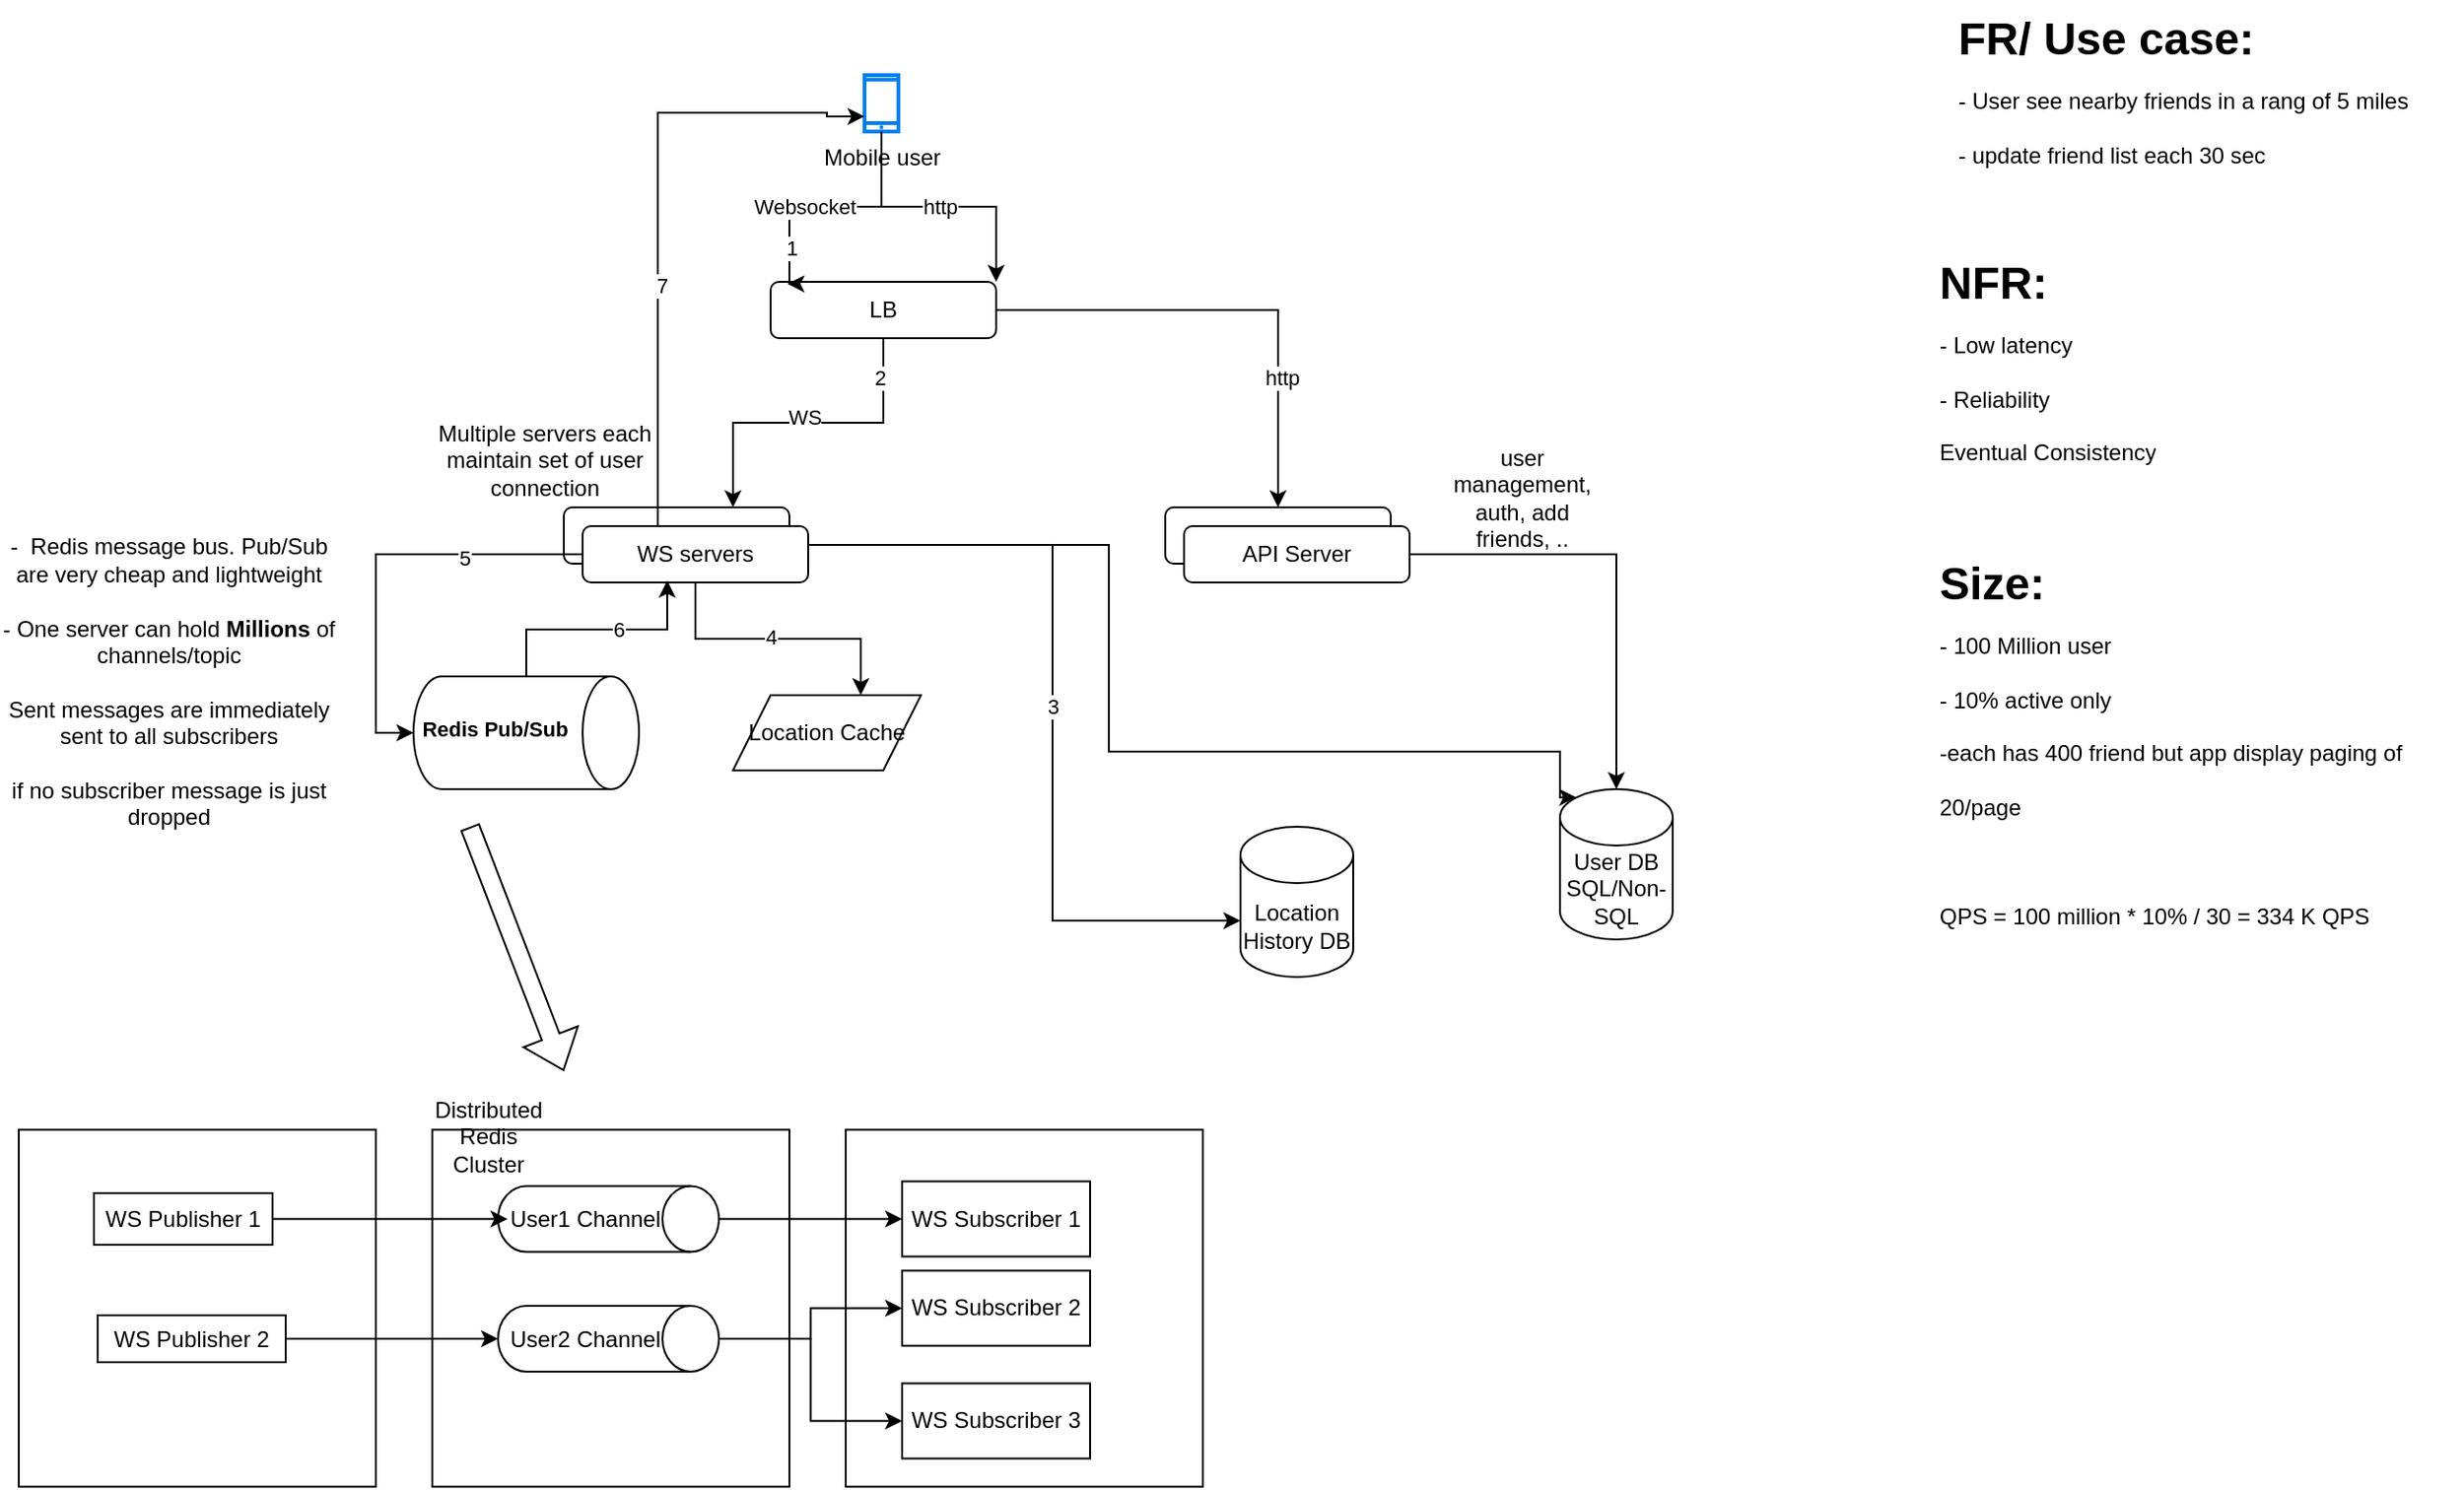 <mxfile version="24.7.17">
  <diagram name="Page-1" id="cagw17x6ftYsTEXhxTAl">
    <mxGraphModel dx="2284" dy="717" grid="1" gridSize="10" guides="1" tooltips="1" connect="1" arrows="1" fold="1" page="1" pageScale="1" pageWidth="850" pageHeight="1100" math="0" shadow="0">
      <root>
        <mxCell id="0" />
        <mxCell id="1" parent="0" />
        <mxCell id="t4TClTuSQzGhTtpf5ES--4" style="edgeStyle=orthogonalEdgeStyle;rounded=0;orthogonalLoop=1;jettySize=auto;html=1;entryX=1;entryY=0;entryDx=0;entryDy=0;" edge="1" parent="1" source="t4TClTuSQzGhTtpf5ES--1" target="t4TClTuSQzGhTtpf5ES--2">
          <mxGeometry relative="1" as="geometry" />
        </mxCell>
        <mxCell id="t4TClTuSQzGhTtpf5ES--6" value="http" style="edgeLabel;html=1;align=center;verticalAlign=middle;resizable=0;points=[];" vertex="1" connectable="0" parent="t4TClTuSQzGhTtpf5ES--4">
          <mxGeometry x="0.007" relative="1" as="geometry">
            <mxPoint as="offset" />
          </mxGeometry>
        </mxCell>
        <mxCell id="t4TClTuSQzGhTtpf5ES--1" value="Mobile user" style="html=1;verticalLabelPosition=bottom;align=center;labelBackgroundColor=#ffffff;verticalAlign=top;strokeWidth=2;strokeColor=#0080F0;shadow=0;dashed=0;shape=mxgraph.ios7.icons.smartphone;" vertex="1" parent="1">
          <mxGeometry x="290" y="70" width="18" height="30" as="geometry" />
        </mxCell>
        <mxCell id="t4TClTuSQzGhTtpf5ES--16" style="edgeStyle=orthogonalEdgeStyle;rounded=0;orthogonalLoop=1;jettySize=auto;html=1;entryX=0.5;entryY=0;entryDx=0;entryDy=0;" edge="1" parent="1" source="t4TClTuSQzGhTtpf5ES--2" target="t4TClTuSQzGhTtpf5ES--14">
          <mxGeometry relative="1" as="geometry" />
        </mxCell>
        <mxCell id="t4TClTuSQzGhTtpf5ES--17" value="http" style="edgeLabel;html=1;align=center;verticalAlign=middle;resizable=0;points=[];" vertex="1" connectable="0" parent="t4TClTuSQzGhTtpf5ES--16">
          <mxGeometry x="0.459" y="2" relative="1" as="geometry">
            <mxPoint as="offset" />
          </mxGeometry>
        </mxCell>
        <mxCell id="t4TClTuSQzGhTtpf5ES--28" style="edgeStyle=orthogonalEdgeStyle;rounded=0;orthogonalLoop=1;jettySize=auto;html=1;entryX=0.75;entryY=0;entryDx=0;entryDy=0;" edge="1" parent="1" source="t4TClTuSQzGhTtpf5ES--2" target="t4TClTuSQzGhTtpf5ES--9">
          <mxGeometry relative="1" as="geometry" />
        </mxCell>
        <mxCell id="t4TClTuSQzGhTtpf5ES--29" value="WS" style="edgeLabel;html=1;align=center;verticalAlign=middle;resizable=0;points=[];" vertex="1" connectable="0" parent="t4TClTuSQzGhTtpf5ES--28">
          <mxGeometry x="0.024" y="-3" relative="1" as="geometry">
            <mxPoint as="offset" />
          </mxGeometry>
        </mxCell>
        <mxCell id="t4TClTuSQzGhTtpf5ES--33" value="2" style="edgeLabel;html=1;align=center;verticalAlign=middle;resizable=0;points=[];" vertex="1" connectable="0" parent="t4TClTuSQzGhTtpf5ES--28">
          <mxGeometry x="-0.753" y="-2" relative="1" as="geometry">
            <mxPoint as="offset" />
          </mxGeometry>
        </mxCell>
        <mxCell id="t4TClTuSQzGhTtpf5ES--2" value="LB" style="rounded=1;whiteSpace=wrap;html=1;" vertex="1" parent="1">
          <mxGeometry x="240" y="180" width="120" height="30" as="geometry" />
        </mxCell>
        <mxCell id="t4TClTuSQzGhTtpf5ES--5" style="edgeStyle=orthogonalEdgeStyle;rounded=0;orthogonalLoop=1;jettySize=auto;html=1;entryX=0.075;entryY=0.033;entryDx=0;entryDy=0;entryPerimeter=0;" edge="1" parent="1" source="t4TClTuSQzGhTtpf5ES--1" target="t4TClTuSQzGhTtpf5ES--2">
          <mxGeometry relative="1" as="geometry">
            <Array as="points">
              <mxPoint x="299" y="140" />
              <mxPoint x="250" y="140" />
            </Array>
          </mxGeometry>
        </mxCell>
        <mxCell id="t4TClTuSQzGhTtpf5ES--7" value="Websocket" style="edgeLabel;html=1;align=center;verticalAlign=middle;resizable=0;points=[];" vertex="1" connectable="0" parent="t4TClTuSQzGhTtpf5ES--5">
          <mxGeometry x="0.237" relative="1" as="geometry">
            <mxPoint as="offset" />
          </mxGeometry>
        </mxCell>
        <mxCell id="t4TClTuSQzGhTtpf5ES--32" value="1" style="edgeLabel;html=1;align=center;verticalAlign=middle;resizable=0;points=[];" vertex="1" connectable="0" parent="t4TClTuSQzGhTtpf5ES--5">
          <mxGeometry x="0.692" y="1" relative="1" as="geometry">
            <mxPoint as="offset" />
          </mxGeometry>
        </mxCell>
        <mxCell id="t4TClTuSQzGhTtpf5ES--22" style="edgeStyle=orthogonalEdgeStyle;rounded=0;orthogonalLoop=1;jettySize=auto;html=1;exitX=1;exitY=0.5;exitDx=0;exitDy=0;" edge="1" parent="1" source="t4TClTuSQzGhTtpf5ES--13" target="t4TClTuSQzGhTtpf5ES--21">
          <mxGeometry relative="1" as="geometry">
            <Array as="points">
              <mxPoint x="260" y="320" />
              <mxPoint x="390" y="320" />
              <mxPoint x="390" y="520" />
            </Array>
          </mxGeometry>
        </mxCell>
        <mxCell id="t4TClTuSQzGhTtpf5ES--35" value="3" style="edgeLabel;html=1;align=center;verticalAlign=middle;resizable=0;points=[];" vertex="1" connectable="0" parent="t4TClTuSQzGhTtpf5ES--22">
          <mxGeometry x="0.016" relative="1" as="geometry">
            <mxPoint as="offset" />
          </mxGeometry>
        </mxCell>
        <mxCell id="t4TClTuSQzGhTtpf5ES--9" value="" style="rounded=1;whiteSpace=wrap;html=1;" vertex="1" parent="1">
          <mxGeometry x="130" y="300" width="120" height="30" as="geometry" />
        </mxCell>
        <mxCell id="t4TClTuSQzGhTtpf5ES--10" value="&lt;h1 style=&quot;margin-top: 0px;&quot;&gt;FR/ Use case:&lt;br&gt;&lt;span style=&quot;background-color: initial; font-size: 12px; font-weight: normal;&quot;&gt;- User see nearby friends in a rang of 5 miles&lt;br&gt;&lt;/span&gt;&lt;font style=&quot;font-size: 12px; font-weight: normal;&quot;&gt;- update friend list each 30 sec&lt;/font&gt;&lt;/h1&gt;" style="text;html=1;whiteSpace=wrap;overflow=hidden;rounded=0;" vertex="1" parent="1">
          <mxGeometry x="870" y="30" width="270" height="110" as="geometry" />
        </mxCell>
        <mxCell id="t4TClTuSQzGhTtpf5ES--11" value="&lt;h1 style=&quot;margin-top: 0px;&quot;&gt;NFR:&lt;br&gt;&lt;span style=&quot;background-color: initial; font-size: 12px; font-weight: normal;&quot;&gt;- Low latency&lt;br&gt;&lt;/span&gt;&lt;font style=&quot;font-size: 12px; font-weight: normal;&quot;&gt;- Reliability&lt;br&gt;Eventual Consistency&lt;/font&gt;&lt;/h1&gt;" style="text;html=1;whiteSpace=wrap;overflow=hidden;rounded=0;" vertex="1" parent="1">
          <mxGeometry x="860" y="160" width="270" height="130" as="geometry" />
        </mxCell>
        <mxCell id="t4TClTuSQzGhTtpf5ES--12" value="&lt;h1 style=&quot;margin-top: 0px;&quot;&gt;Size:&lt;br&gt;&lt;span style=&quot;font-size: 12px; font-weight: 400;&quot;&gt;- 100 Million user&lt;br&gt;- 10% active only&lt;br&gt;-each has 400 friend but app display paging of 20/page&lt;br&gt;&lt;br&gt;QPS = 100 million * 10% / 30 = 334 K QPS&lt;/span&gt;&lt;/h1&gt;" style="text;html=1;whiteSpace=wrap;overflow=hidden;rounded=0;" vertex="1" parent="1">
          <mxGeometry x="860" y="320" width="270" height="240" as="geometry" />
        </mxCell>
        <mxCell id="t4TClTuSQzGhTtpf5ES--13" value="WS servers" style="rounded=1;whiteSpace=wrap;html=1;" vertex="1" parent="1">
          <mxGeometry x="140" y="310" width="120" height="30" as="geometry" />
        </mxCell>
        <mxCell id="t4TClTuSQzGhTtpf5ES--14" value="" style="rounded=1;whiteSpace=wrap;html=1;" vertex="1" parent="1">
          <mxGeometry x="450" y="300" width="120" height="30" as="geometry" />
        </mxCell>
        <mxCell id="t4TClTuSQzGhTtpf5ES--15" value="API Server" style="rounded=1;whiteSpace=wrap;html=1;" vertex="1" parent="1">
          <mxGeometry x="460" y="310" width="120" height="30" as="geometry" />
        </mxCell>
        <mxCell id="t4TClTuSQzGhTtpf5ES--18" value="User DB&lt;br&gt;SQL/Non-SQL" style="shape=cylinder3;whiteSpace=wrap;html=1;boundedLbl=1;backgroundOutline=1;size=15;" vertex="1" parent="1">
          <mxGeometry x="660" y="450" width="60" height="80" as="geometry" />
        </mxCell>
        <mxCell id="t4TClTuSQzGhTtpf5ES--19" style="edgeStyle=orthogonalEdgeStyle;rounded=0;orthogonalLoop=1;jettySize=auto;html=1;entryX=0.5;entryY=0;entryDx=0;entryDy=0;entryPerimeter=0;" edge="1" parent="1" source="t4TClTuSQzGhTtpf5ES--15" target="t4TClTuSQzGhTtpf5ES--18">
          <mxGeometry relative="1" as="geometry" />
        </mxCell>
        <mxCell id="t4TClTuSQzGhTtpf5ES--20" value="user management, auth, add friends, .." style="text;html=1;align=center;verticalAlign=middle;whiteSpace=wrap;rounded=0;" vertex="1" parent="1">
          <mxGeometry x="610" y="280" width="60" height="30" as="geometry" />
        </mxCell>
        <mxCell id="t4TClTuSQzGhTtpf5ES--21" value="Location History DB" style="shape=cylinder3;whiteSpace=wrap;html=1;boundedLbl=1;backgroundOutline=1;size=15;" vertex="1" parent="1">
          <mxGeometry x="490" y="470" width="60" height="80" as="geometry" />
        </mxCell>
        <mxCell id="t4TClTuSQzGhTtpf5ES--23" value="Location Cache" style="shape=parallelogram;perimeter=parallelogramPerimeter;whiteSpace=wrap;html=1;fixedSize=1;" vertex="1" parent="1">
          <mxGeometry x="220" y="400" width="100" height="40" as="geometry" />
        </mxCell>
        <mxCell id="t4TClTuSQzGhTtpf5ES--24" style="edgeStyle=orthogonalEdgeStyle;rounded=0;orthogonalLoop=1;jettySize=auto;html=1;entryX=0.68;entryY=0;entryDx=0;entryDy=0;entryPerimeter=0;" edge="1" parent="1" source="t4TClTuSQzGhTtpf5ES--13" target="t4TClTuSQzGhTtpf5ES--23">
          <mxGeometry relative="1" as="geometry" />
        </mxCell>
        <mxCell id="t4TClTuSQzGhTtpf5ES--36" value="4" style="edgeLabel;html=1;align=center;verticalAlign=middle;resizable=0;points=[];" vertex="1" connectable="0" parent="t4TClTuSQzGhTtpf5ES--24">
          <mxGeometry x="-0.054" y="1" relative="1" as="geometry">
            <mxPoint as="offset" />
          </mxGeometry>
        </mxCell>
        <mxCell id="t4TClTuSQzGhTtpf5ES--31" style="edgeStyle=orthogonalEdgeStyle;rounded=0;orthogonalLoop=1;jettySize=auto;html=1;entryX=0.375;entryY=0.967;entryDx=0;entryDy=0;entryPerimeter=0;" edge="1" parent="1" source="t4TClTuSQzGhTtpf5ES--25" target="t4TClTuSQzGhTtpf5ES--13">
          <mxGeometry relative="1" as="geometry">
            <mxPoint x="180" y="350" as="targetPoint" />
          </mxGeometry>
        </mxCell>
        <mxCell id="t4TClTuSQzGhTtpf5ES--37" value="6" style="edgeLabel;html=1;align=center;verticalAlign=middle;resizable=0;points=[];" vertex="1" connectable="0" parent="t4TClTuSQzGhTtpf5ES--31">
          <mxGeometry x="0.175" relative="1" as="geometry">
            <mxPoint as="offset" />
          </mxGeometry>
        </mxCell>
        <mxCell id="t4TClTuSQzGhTtpf5ES--25" value="" style="shape=cylinder3;whiteSpace=wrap;html=1;boundedLbl=1;backgroundOutline=1;size=15;rotation=90;" vertex="1" parent="1">
          <mxGeometry x="80" y="360" width="60" height="120" as="geometry" />
        </mxCell>
        <mxCell id="t4TClTuSQzGhTtpf5ES--26" value="&lt;b&gt;Redis Pub/Sub&lt;/b&gt;" style="edgeLabel;html=1;align=center;verticalAlign=middle;resizable=0;points=[];" vertex="1" connectable="0" parent="1">
          <mxGeometry x="100" y="420" as="geometry">
            <mxPoint x="-7" y="-2" as="offset" />
          </mxGeometry>
        </mxCell>
        <mxCell id="t4TClTuSQzGhTtpf5ES--27" value="Multiple servers each maintain set of user connection" style="text;html=1;align=center;verticalAlign=middle;whiteSpace=wrap;rounded=0;" vertex="1" parent="1">
          <mxGeometry x="60" y="260" width="120" height="30" as="geometry" />
        </mxCell>
        <mxCell id="t4TClTuSQzGhTtpf5ES--30" style="edgeStyle=orthogonalEdgeStyle;rounded=0;orthogonalLoop=1;jettySize=auto;html=1;entryX=0.5;entryY=1;entryDx=0;entryDy=0;entryPerimeter=0;" edge="1" parent="1" source="t4TClTuSQzGhTtpf5ES--13" target="t4TClTuSQzGhTtpf5ES--25">
          <mxGeometry relative="1" as="geometry">
            <Array as="points">
              <mxPoint x="30" y="325" />
              <mxPoint x="30" y="420" />
            </Array>
          </mxGeometry>
        </mxCell>
        <mxCell id="t4TClTuSQzGhTtpf5ES--38" value="5" style="edgeLabel;html=1;align=center;verticalAlign=middle;resizable=0;points=[];" vertex="1" connectable="0" parent="t4TClTuSQzGhTtpf5ES--30">
          <mxGeometry x="-0.44" y="2" relative="1" as="geometry">
            <mxPoint as="offset" />
          </mxGeometry>
        </mxCell>
        <mxCell id="t4TClTuSQzGhTtpf5ES--34" style="edgeStyle=orthogonalEdgeStyle;rounded=0;orthogonalLoop=1;jettySize=auto;html=1;entryX=0.145;entryY=0;entryDx=0;entryDy=4.35;entryPerimeter=0;" edge="1" parent="1" source="t4TClTuSQzGhTtpf5ES--13" target="t4TClTuSQzGhTtpf5ES--18">
          <mxGeometry relative="1" as="geometry">
            <Array as="points">
              <mxPoint x="420" y="320" />
              <mxPoint x="420" y="430" />
              <mxPoint x="660" y="430" />
              <mxPoint x="660" y="454" />
            </Array>
          </mxGeometry>
        </mxCell>
        <mxCell id="t4TClTuSQzGhTtpf5ES--39" style="edgeStyle=orthogonalEdgeStyle;rounded=0;orthogonalLoop=1;jettySize=auto;html=1;entryX=0;entryY=0.733;entryDx=0;entryDy=0;entryPerimeter=0;" edge="1" parent="1" source="t4TClTuSQzGhTtpf5ES--13" target="t4TClTuSQzGhTtpf5ES--1">
          <mxGeometry relative="1" as="geometry">
            <Array as="points">
              <mxPoint x="180" y="90" />
              <mxPoint x="270" y="90" />
              <mxPoint x="270" y="92" />
            </Array>
          </mxGeometry>
        </mxCell>
        <mxCell id="t4TClTuSQzGhTtpf5ES--40" value="7" style="edgeLabel;html=1;align=center;verticalAlign=middle;resizable=0;points=[];" vertex="1" connectable="0" parent="t4TClTuSQzGhTtpf5ES--39">
          <mxGeometry x="-0.229" y="-2" relative="1" as="geometry">
            <mxPoint as="offset" />
          </mxGeometry>
        </mxCell>
        <mxCell id="t4TClTuSQzGhTtpf5ES--41" value="-&amp;nbsp; Redis message bus. Pub/Sub are very cheap and lightweight&lt;br&gt;&lt;br&gt;- One server can hold &lt;b&gt;Millions &lt;/b&gt;of channels/topic&lt;br&gt;&lt;br&gt;Sent messages are immediately sent to all subscribers&lt;br&gt;&lt;br&gt;if no subscriber message is just dropped" style="text;html=1;align=center;verticalAlign=middle;whiteSpace=wrap;rounded=0;" vertex="1" parent="1">
          <mxGeometry x="-170" y="300" width="180" height="185" as="geometry" />
        </mxCell>
        <mxCell id="t4TClTuSQzGhTtpf5ES--42" value="" style="whiteSpace=wrap;html=1;aspect=fixed;" vertex="1" parent="1">
          <mxGeometry x="-160" y="631.25" width="190" height="190" as="geometry" />
        </mxCell>
        <mxCell id="t4TClTuSQzGhTtpf5ES--44" value="" style="whiteSpace=wrap;html=1;aspect=fixed;" vertex="1" parent="1">
          <mxGeometry x="60" y="631.25" width="190" height="190" as="geometry" />
        </mxCell>
        <mxCell id="t4TClTuSQzGhTtpf5ES--45" value="" style="whiteSpace=wrap;html=1;aspect=fixed;" vertex="1" parent="1">
          <mxGeometry x="280" y="631.25" width="190" height="190" as="geometry" />
        </mxCell>
        <mxCell id="t4TClTuSQzGhTtpf5ES--46" value="WS Subscriber 1" style="rounded=0;whiteSpace=wrap;html=1;" vertex="1" parent="1">
          <mxGeometry x="310" y="658.75" width="100" height="40" as="geometry" />
        </mxCell>
        <mxCell id="t4TClTuSQzGhTtpf5ES--47" value="WS Subscriber 2" style="rounded=0;whiteSpace=wrap;html=1;" vertex="1" parent="1">
          <mxGeometry x="310" y="706.25" width="100" height="40" as="geometry" />
        </mxCell>
        <mxCell id="t4TClTuSQzGhTtpf5ES--48" value="WS Subscriber 3" style="rounded=0;whiteSpace=wrap;html=1;" vertex="1" parent="1">
          <mxGeometry x="310" y="766.25" width="100" height="40" as="geometry" />
        </mxCell>
        <mxCell id="t4TClTuSQzGhTtpf5ES--58" style="edgeStyle=orthogonalEdgeStyle;rounded=0;orthogonalLoop=1;jettySize=auto;html=1;entryX=0;entryY=0.5;entryDx=0;entryDy=0;" edge="1" parent="1" source="t4TClTuSQzGhTtpf5ES--49" target="t4TClTuSQzGhTtpf5ES--46">
          <mxGeometry relative="1" as="geometry" />
        </mxCell>
        <mxCell id="t4TClTuSQzGhTtpf5ES--49" value="" style="shape=cylinder3;whiteSpace=wrap;html=1;boundedLbl=1;backgroundOutline=1;size=15;rotation=90;" vertex="1" parent="1">
          <mxGeometry x="136.25" y="620" width="35" height="117.5" as="geometry" />
        </mxCell>
        <mxCell id="t4TClTuSQzGhTtpf5ES--51" value="User1 Channel" style="text;html=1;align=center;verticalAlign=middle;whiteSpace=wrap;rounded=0;" vertex="1" parent="1">
          <mxGeometry x="100" y="663.75" width="83" height="30" as="geometry" />
        </mxCell>
        <mxCell id="t4TClTuSQzGhTtpf5ES--61" style="edgeStyle=orthogonalEdgeStyle;rounded=0;orthogonalLoop=1;jettySize=auto;html=1;exitX=0.5;exitY=0;exitDx=0;exitDy=0;exitPerimeter=0;entryX=0;entryY=0.5;entryDx=0;entryDy=0;" edge="1" parent="1" source="t4TClTuSQzGhTtpf5ES--52" target="t4TClTuSQzGhTtpf5ES--47">
          <mxGeometry relative="1" as="geometry" />
        </mxCell>
        <mxCell id="t4TClTuSQzGhTtpf5ES--62" style="edgeStyle=orthogonalEdgeStyle;rounded=0;orthogonalLoop=1;jettySize=auto;html=1;entryX=0;entryY=0.5;entryDx=0;entryDy=0;" edge="1" parent="1" source="t4TClTuSQzGhTtpf5ES--52" target="t4TClTuSQzGhTtpf5ES--48">
          <mxGeometry relative="1" as="geometry" />
        </mxCell>
        <mxCell id="t4TClTuSQzGhTtpf5ES--52" value="" style="shape=cylinder3;whiteSpace=wrap;html=1;boundedLbl=1;backgroundOutline=1;size=15;rotation=90;" vertex="1" parent="1">
          <mxGeometry x="136.25" y="683.75" width="35" height="117.5" as="geometry" />
        </mxCell>
        <mxCell id="t4TClTuSQzGhTtpf5ES--53" value="User2 Channel" style="text;html=1;align=center;verticalAlign=middle;whiteSpace=wrap;rounded=0;" vertex="1" parent="1">
          <mxGeometry x="100" y="727.5" width="83" height="30" as="geometry" />
        </mxCell>
        <mxCell id="t4TClTuSQzGhTtpf5ES--56" style="edgeStyle=orthogonalEdgeStyle;rounded=0;orthogonalLoop=1;jettySize=auto;html=1;entryX=0;entryY=0.5;entryDx=0;entryDy=0;" edge="1" parent="1" source="t4TClTuSQzGhTtpf5ES--54" target="t4TClTuSQzGhTtpf5ES--51">
          <mxGeometry relative="1" as="geometry" />
        </mxCell>
        <mxCell id="t4TClTuSQzGhTtpf5ES--54" value="WS Publisher 1" style="rounded=0;whiteSpace=wrap;html=1;" vertex="1" parent="1">
          <mxGeometry x="-120" y="665" width="95" height="27.5" as="geometry" />
        </mxCell>
        <mxCell id="t4TClTuSQzGhTtpf5ES--55" value="WS Publisher 2" style="rounded=0;whiteSpace=wrap;html=1;" vertex="1" parent="1">
          <mxGeometry x="-118" y="730" width="100" height="25" as="geometry" />
        </mxCell>
        <mxCell id="t4TClTuSQzGhTtpf5ES--57" style="edgeStyle=orthogonalEdgeStyle;rounded=0;orthogonalLoop=1;jettySize=auto;html=1;entryX=0.5;entryY=1;entryDx=0;entryDy=0;entryPerimeter=0;" edge="1" parent="1" source="t4TClTuSQzGhTtpf5ES--55" target="t4TClTuSQzGhTtpf5ES--52">
          <mxGeometry relative="1" as="geometry" />
        </mxCell>
        <mxCell id="t4TClTuSQzGhTtpf5ES--63" value="" style="shape=flexArrow;endArrow=classic;html=1;rounded=0;" edge="1" parent="1">
          <mxGeometry width="50" height="50" relative="1" as="geometry">
            <mxPoint x="80" y="470" as="sourcePoint" />
            <mxPoint x="130" y="600" as="targetPoint" />
          </mxGeometry>
        </mxCell>
        <mxCell id="t4TClTuSQzGhTtpf5ES--64" value="Distributed Redis Cluster" style="text;html=1;align=center;verticalAlign=middle;whiteSpace=wrap;rounded=0;" vertex="1" parent="1">
          <mxGeometry x="60" y="620" width="60" height="30" as="geometry" />
        </mxCell>
      </root>
    </mxGraphModel>
  </diagram>
</mxfile>
